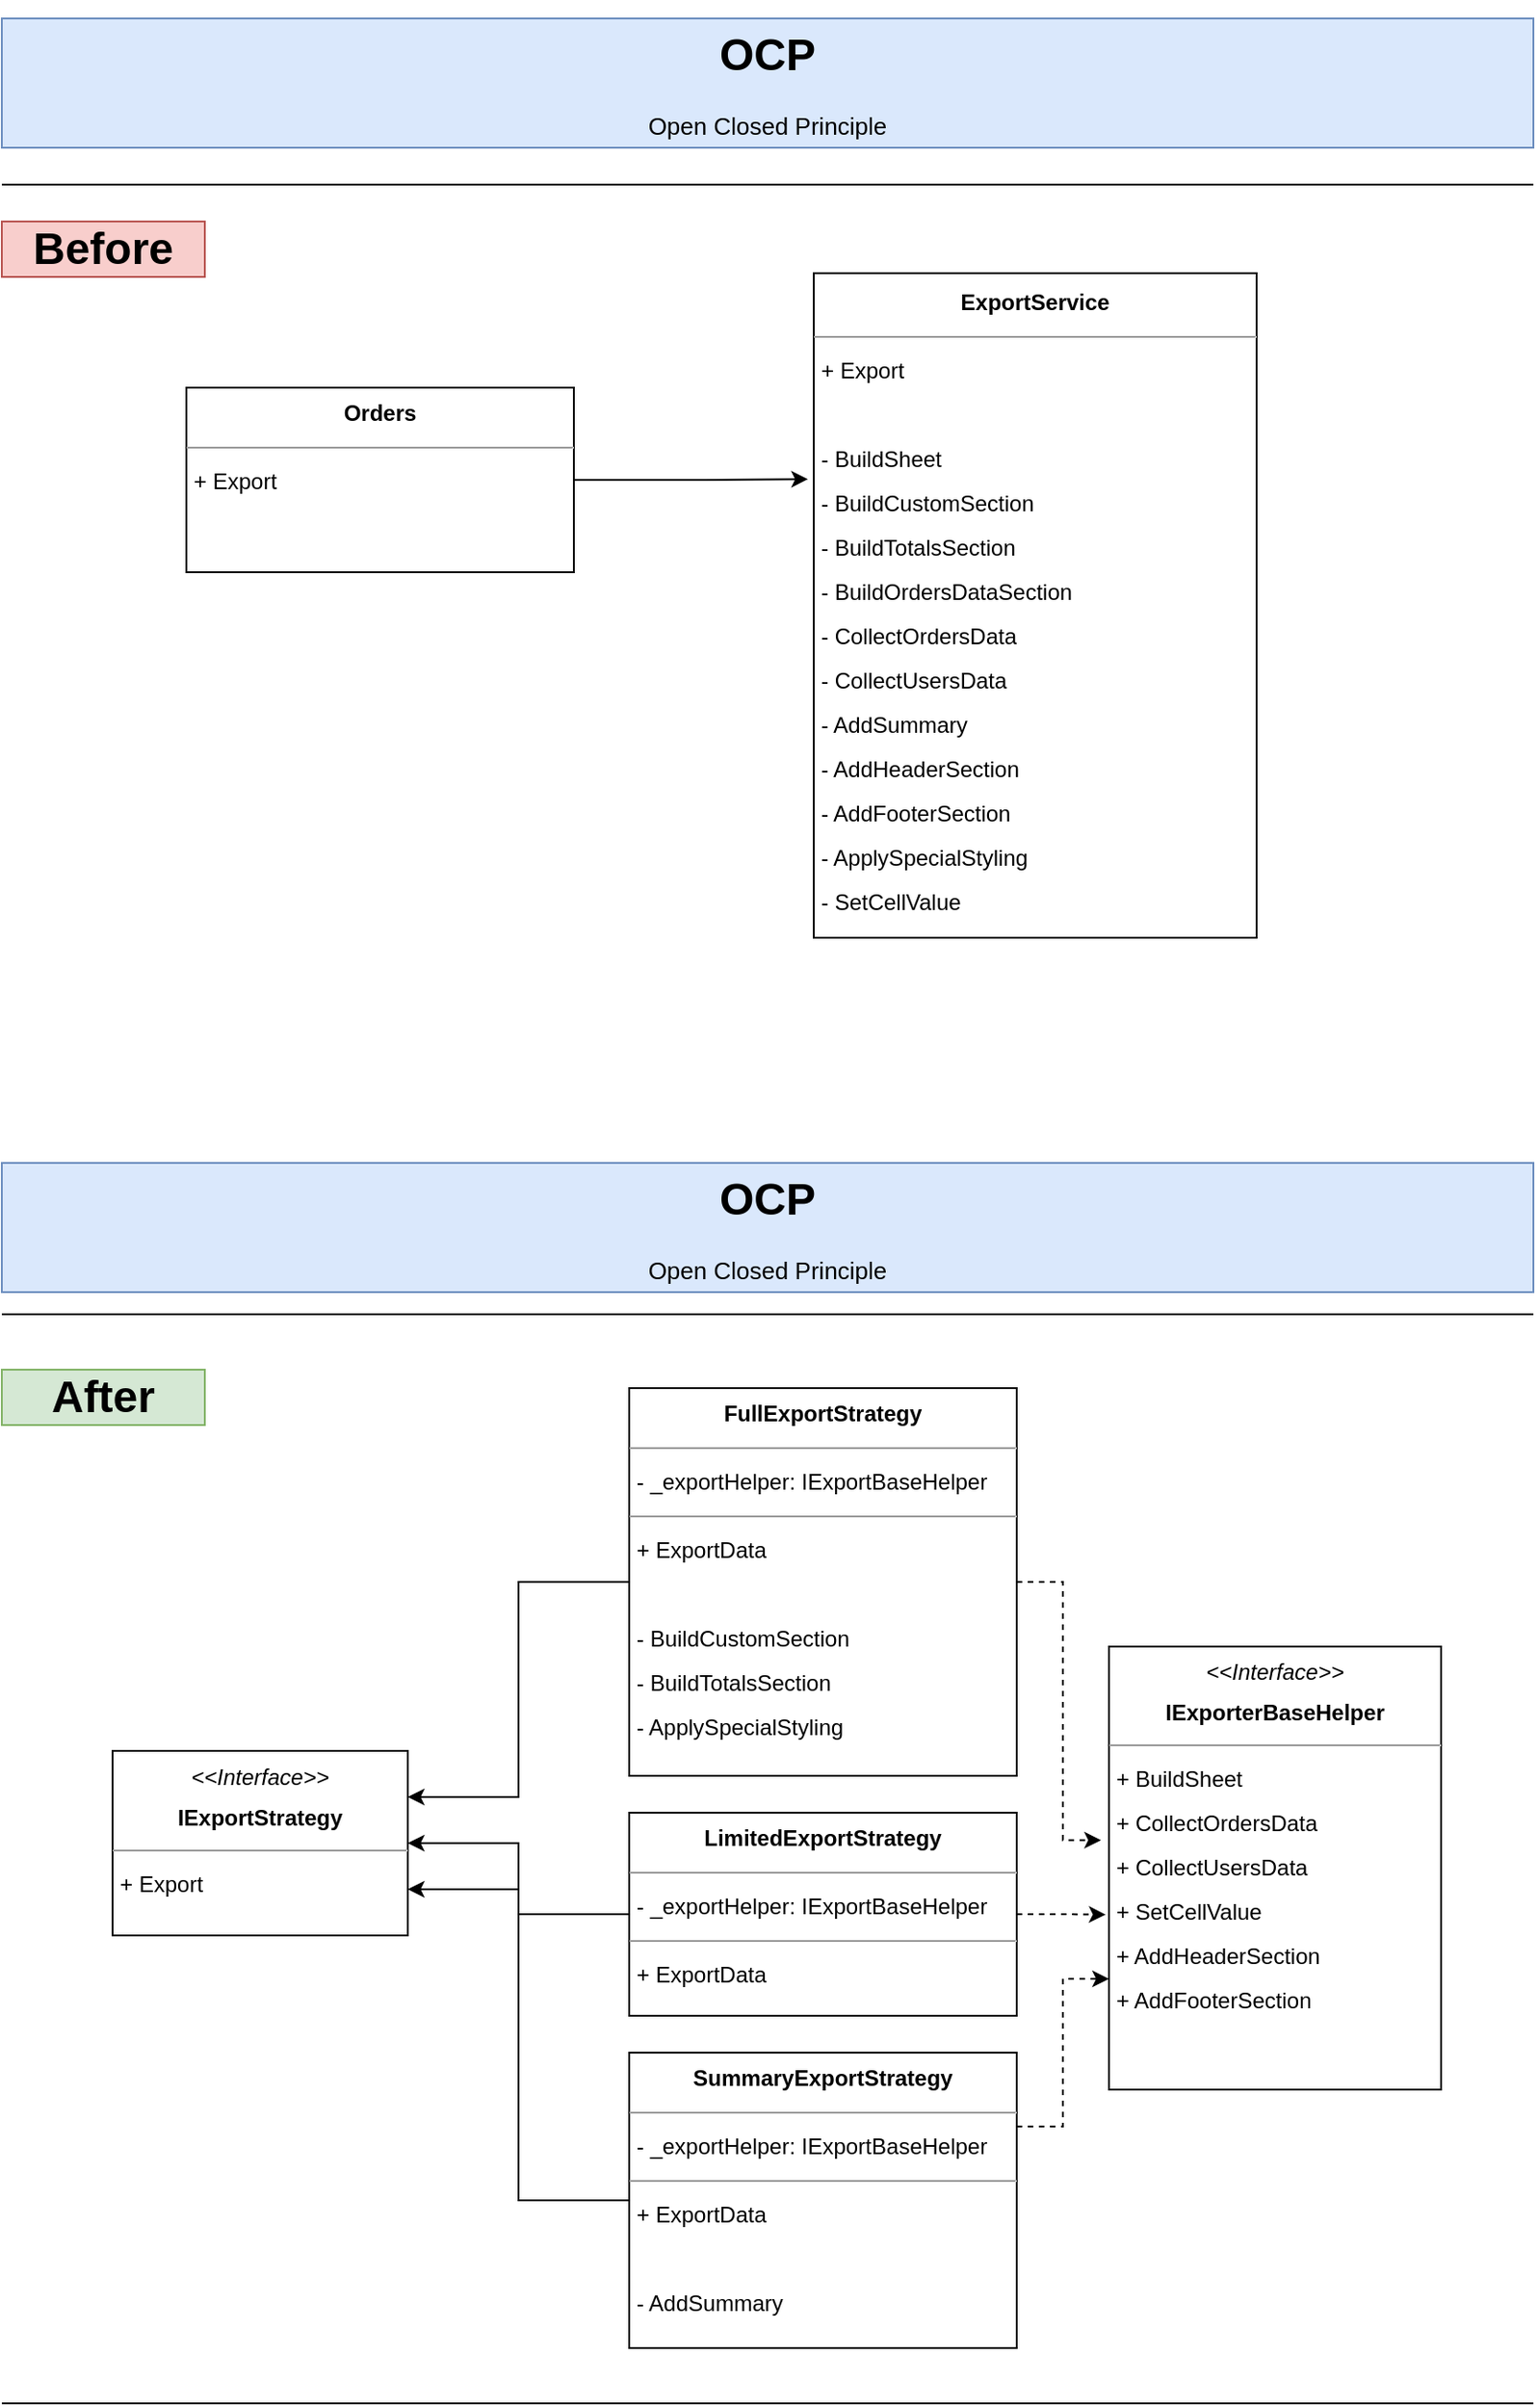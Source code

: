 <mxfile version="22.1.16" type="github">
  <diagram name="Page-1" id="q0cFI3X40P5cX_svibfn">
    <mxGraphModel dx="1050" dy="541" grid="1" gridSize="10" guides="1" tooltips="1" connect="1" arrows="1" fold="1" page="1" pageScale="1" pageWidth="850" pageHeight="1100" math="0" shadow="0">
      <root>
        <mxCell id="0" />
        <mxCell id="1" parent="0" />
        <mxCell id="8-RyCa22xY38dCZv3CVT-1" value="&lt;h1 style=&quot;&quot;&gt;OCP&lt;/h1&gt;&lt;p style=&quot;font-size: 13px;&quot;&gt;Open Closed Principle&lt;/p&gt;" style="text;html=1;strokeColor=#6c8ebf;fillColor=#dae8fc;spacing=5;spacingTop=-20;whiteSpace=wrap;overflow=hidden;rounded=0;align=center;" parent="1" vertex="1">
          <mxGeometry x="10" y="10" width="830" height="70" as="geometry" />
        </mxCell>
        <mxCell id="8-RyCa22xY38dCZv3CVT-2" value="&lt;h1&gt;Before&lt;/h1&gt;" style="text;html=1;strokeColor=#b85450;fillColor=#f8cecc;align=center;verticalAlign=middle;whiteSpace=wrap;rounded=0;" parent="1" vertex="1">
          <mxGeometry x="10" y="120" width="110" height="30" as="geometry" />
        </mxCell>
        <mxCell id="8-RyCa22xY38dCZv3CVT-3" value="&lt;h1&gt;After&lt;/h1&gt;" style="text;html=1;strokeColor=#82b366;fillColor=#d5e8d4;align=center;verticalAlign=middle;whiteSpace=wrap;rounded=0;" parent="1" vertex="1">
          <mxGeometry x="10" y="742" width="110" height="30" as="geometry" />
        </mxCell>
        <mxCell id="8-RyCa22xY38dCZv3CVT-5" value="&lt;p style=&quot;text-align: center; margin: 4px 0px 0px; line-height: 200%;&quot;&gt;&lt;b&gt;ExportService           &lt;/b&gt;&lt;br&gt;&lt;/p&gt;&lt;hr style=&quot;line-height: 200%;&quot; size=&quot;1&quot;&gt;&lt;p style=&quot;margin: 0px 0px 0px 4px; line-height: 200%;&quot;&gt;&lt;span style=&quot;background-color: initial;&quot;&gt;+ Export&lt;/span&gt;&lt;br&gt;&lt;/p&gt;&lt;p style=&quot;margin: 0px 0px 0px 4px; line-height: 200%;&quot;&gt;&lt;span style=&quot;background-color: initial;&quot;&gt;&lt;br&gt;&lt;/span&gt;&lt;/p&gt;&lt;p style=&quot;margin: 0px 0px 0px 4px; line-height: 200%;&quot;&gt;&lt;span style=&quot;background-color: initial;&quot;&gt;- BuildSheet&lt;/span&gt;&lt;/p&gt;&lt;p style=&quot;margin: 0px 0px 0px 4px; line-height: 200%;&quot;&gt;&lt;span style=&quot;background-color: initial;&quot;&gt;- BuildCustomSection&lt;/span&gt;&lt;/p&gt;&lt;p style=&quot;margin: 0px 0px 0px 4px; line-height: 200%;&quot;&gt;&lt;span style=&quot;background-color: initial;&quot;&gt;- BuildTotalsSection&lt;/span&gt;&lt;/p&gt;&lt;p style=&quot;margin: 0px 0px 0px 4px; line-height: 200%;&quot;&gt;&lt;span style=&quot;background-color: initial;&quot;&gt;- BuildOrdersDataSection&lt;/span&gt;&lt;/p&gt;&lt;p style=&quot;margin: 0px 0px 0px 4px; line-height: 200%;&quot;&gt;&lt;span style=&quot;background-color: initial;&quot;&gt;- CollectOrdersData&lt;/span&gt;&lt;/p&gt;&lt;p style=&quot;margin: 0px 0px 0px 4px; line-height: 200%;&quot;&gt;&lt;span style=&quot;background-color: initial;&quot;&gt;- CollectUsersData&lt;/span&gt;&lt;/p&gt;&lt;p style=&quot;margin: 0px 0px 0px 4px; line-height: 200%;&quot;&gt;&lt;span style=&quot;background-color: initial;&quot;&gt;- AddSummary&lt;/span&gt;&lt;/p&gt;&lt;p style=&quot;margin: 0px 0px 0px 4px; line-height: 200%;&quot;&gt;&lt;span style=&quot;background-color: initial;&quot;&gt;- AddHeaderSection&lt;/span&gt;&lt;/p&gt;&lt;p style=&quot;margin: 0px 0px 0px 4px; line-height: 200%;&quot;&gt;&lt;span style=&quot;background-color: initial;&quot;&gt;- AddFooterSection&lt;/span&gt;&lt;/p&gt;&lt;p style=&quot;margin: 0px 0px 0px 4px; line-height: 200%;&quot;&gt;&lt;span style=&quot;background-color: initial;&quot;&gt;- ApplySpecialStyling&lt;/span&gt;&lt;/p&gt;&lt;p style=&quot;margin: 0px 0px 0px 4px; line-height: 200%;&quot;&gt;&lt;span style=&quot;background-color: initial;&quot;&gt;- SetCellValue&lt;/span&gt;&lt;/p&gt;" style="verticalAlign=top;align=left;overflow=fill;fontSize=12;fontFamily=Helvetica;html=1;whiteSpace=wrap;" parent="1" vertex="1">
          <mxGeometry x="450" y="148" width="240" height="360" as="geometry" />
        </mxCell>
        <mxCell id="8-RyCa22xY38dCZv3CVT-6" value="&lt;p style=&quot;margin: 4px 0px 0px; text-align: center; line-height: 180%;&quot;&gt;&lt;b&gt;Orders&lt;/b&gt;&lt;br&gt;&lt;/p&gt;&lt;hr style=&quot;line-height: 180%;&quot; size=&quot;1&quot;&gt;&lt;p style=&quot;margin: 0px 0px 0px 4px; line-height: 180%;&quot;&gt;&lt;/p&gt;&lt;p style=&quot;border-color: var(--border-color); margin: 0px 0px 0px 4px; line-height: 24px;&quot;&gt;+ Export&lt;br&gt;&lt;/p&gt;" style="verticalAlign=top;align=left;overflow=fill;fontSize=12;fontFamily=Helvetica;html=1;whiteSpace=wrap;" parent="1" vertex="1">
          <mxGeometry x="110" y="210" width="210" height="100" as="geometry" />
        </mxCell>
        <mxCell id="8-RyCa22xY38dCZv3CVT-7" value="" style="endArrow=none;html=1;rounded=0;" parent="1" edge="1">
          <mxGeometry width="50" height="50" relative="1" as="geometry">
            <mxPoint x="10" y="712" as="sourcePoint" />
            <mxPoint x="840" y="712" as="targetPoint" />
          </mxGeometry>
        </mxCell>
        <mxCell id="8-RyCa22xY38dCZv3CVT-38" style="edgeStyle=orthogonalEdgeStyle;rounded=0;orthogonalLoop=1;jettySize=auto;html=1;entryX=1;entryY=0.5;entryDx=0;entryDy=0;" parent="1" source="8-RyCa22xY38dCZv3CVT-14" target="8-RyCa22xY38dCZv3CVT-27" edge="1">
          <mxGeometry relative="1" as="geometry">
            <mxPoint x="250" y="872" as="targetPoint" />
          </mxGeometry>
        </mxCell>
        <mxCell id="8-RyCa22xY38dCZv3CVT-14" value="&lt;p style=&quot;margin: 4px 0px 0px; text-align: center; line-height: 180%;&quot;&gt;&lt;b&gt;LimitedExportStrategy&lt;/b&gt;&lt;br&gt;&lt;/p&gt;&lt;hr style=&quot;line-height: 180%;&quot; size=&quot;1&quot;&gt;&lt;p style=&quot;margin: 0px 0px 0px 4px; line-height: 180%;&quot;&gt;&lt;/p&gt;&lt;p style=&quot;border-color: var(--border-color); margin: 0px 0px 0px 4px; line-height: 24px;&quot;&gt;- _exportHelper: IExportBaseHelper&lt;/p&gt;&lt;hr style=&quot;border-color: var(--border-color); line-height: 24px;&quot; size=&quot;1&quot;&gt;&lt;p style=&quot;border-color: var(--border-color); margin: 0px 0px 0px 4px; line-height: 24px;&quot;&gt;+ ExportData&amp;nbsp;&lt;/p&gt;&lt;p style=&quot;border-color: var(--border-color); margin: 0px 0px 0px 4px; line-height: 24px;&quot;&gt;&lt;br style=&quot;border-color: var(--border-color);&quot;&gt;&lt;/p&gt;&lt;p style=&quot;border-color: var(--border-color); margin: 0px 0px 0px 4px; line-height: 24px;&quot;&gt;&lt;br&gt;&lt;/p&gt;" style="verticalAlign=top;align=left;overflow=fill;fontSize=12;fontFamily=Helvetica;html=1;whiteSpace=wrap;" parent="1" vertex="1">
          <mxGeometry x="350" y="982" width="210" height="110" as="geometry" />
        </mxCell>
        <mxCell id="8-RyCa22xY38dCZv3CVT-27" value="&lt;p style=&quot;margin: 4px 0px 0px; text-align: center; line-height: 180%;&quot;&gt;&lt;i&gt;&amp;lt;&amp;lt;Interface&amp;gt;&amp;gt;&lt;/i&gt;&lt;br&gt;&lt;b&gt;IExportStrategy&lt;/b&gt;&lt;br&gt;&lt;/p&gt;&lt;hr style=&quot;line-height: 180%;&quot; size=&quot;1&quot;&gt;&lt;p style=&quot;margin: 0px 0px 0px 4px; line-height: 180%;&quot;&gt;&lt;/p&gt;&lt;p style=&quot;border-color: var(--border-color); margin: 0px 0px 0px 4px; line-height: 24px;&quot;&gt;&lt;span style=&quot;background-color: initial;&quot;&gt;+ Export&lt;/span&gt;&lt;br&gt;&lt;/p&gt;&lt;p style=&quot;border-color: var(--border-color); margin: 0px 0px 0px 4px; line-height: 24px;&quot;&gt;&lt;br&gt;&lt;/p&gt;" style="verticalAlign=top;align=left;overflow=fill;fontSize=12;fontFamily=Helvetica;html=1;whiteSpace=wrap;" parent="1" vertex="1">
          <mxGeometry x="70" y="948.5" width="160" height="100" as="geometry" />
        </mxCell>
        <mxCell id="8-RyCa22xY38dCZv3CVT-29" value="" style="endArrow=none;html=1;rounded=0;" parent="1" edge="1">
          <mxGeometry width="50" height="50" relative="1" as="geometry">
            <mxPoint x="10" y="1302" as="sourcePoint" />
            <mxPoint x="840" y="1302" as="targetPoint" />
          </mxGeometry>
        </mxCell>
        <mxCell id="8-RyCa22xY38dCZv3CVT-30" value="" style="endArrow=none;html=1;rounded=0;" parent="1" edge="1">
          <mxGeometry width="50" height="50" relative="1" as="geometry">
            <mxPoint x="10" y="100" as="sourcePoint" />
            <mxPoint x="840" y="100" as="targetPoint" />
          </mxGeometry>
        </mxCell>
        <mxCell id="8-RyCa22xY38dCZv3CVT-31" style="edgeStyle=orthogonalEdgeStyle;rounded=0;orthogonalLoop=1;jettySize=auto;html=1;entryX=-0.013;entryY=0.31;entryDx=0;entryDy=0;entryPerimeter=0;" parent="1" source="8-RyCa22xY38dCZv3CVT-6" target="8-RyCa22xY38dCZv3CVT-5" edge="1">
          <mxGeometry relative="1" as="geometry" />
        </mxCell>
        <mxCell id="8-RyCa22xY38dCZv3CVT-37" style="edgeStyle=orthogonalEdgeStyle;rounded=0;orthogonalLoop=1;jettySize=auto;html=1;entryX=1;entryY=0.25;entryDx=0;entryDy=0;" parent="1" source="8-RyCa22xY38dCZv3CVT-32" target="8-RyCa22xY38dCZv3CVT-27" edge="1">
          <mxGeometry relative="1" as="geometry" />
        </mxCell>
        <mxCell id="8-RyCa22xY38dCZv3CVT-32" value="&lt;p style=&quot;margin: 4px 0px 0px; text-align: center; line-height: 180%;&quot;&gt;&lt;b&gt;FullExportStrategy&lt;/b&gt;&lt;br&gt;&lt;/p&gt;&lt;hr style=&quot;line-height: 180%;&quot; size=&quot;1&quot;&gt;&lt;p style=&quot;margin: 0px 0px 0px 4px; line-height: 180%;&quot;&gt;&lt;/p&gt;&lt;p style=&quot;border-color: var(--border-color); margin: 0px 0px 0px 4px; line-height: 24px;&quot;&gt;- _exportHelper: IExportBaseHelper&lt;/p&gt;&lt;hr style=&quot;border-color: var(--border-color); line-height: 24px;&quot; size=&quot;1&quot;&gt;&lt;p style=&quot;border-color: var(--border-color); margin: 0px 0px 0px 4px; line-height: 24px;&quot;&gt;+ ExportData&amp;nbsp;&lt;/p&gt;&lt;p style=&quot;border-color: var(--border-color); margin: 0px 0px 0px 4px; line-height: 24px;&quot;&gt;&lt;br&gt;&lt;/p&gt;&lt;p style=&quot;border-color: var(--border-color); margin: 0px 0px 0px 4px; line-height: 24px;&quot;&gt;&lt;span style=&quot;background-color: initial;&quot;&gt;- BuildCustomSection&lt;/span&gt;&lt;/p&gt;&lt;p style=&quot;border-color: var(--border-color); margin: 0px 0px 0px 4px; line-height: 24px;&quot;&gt;&lt;span style=&quot;background-color: initial;&quot;&gt;- BuildTotalsSection&lt;/span&gt;&lt;/p&gt;&lt;p style=&quot;border-color: var(--border-color); margin: 0px 0px 0px 4px; line-height: 24px;&quot;&gt;- ApplySpecialStyling&lt;/p&gt;" style="verticalAlign=top;align=left;overflow=fill;fontSize=12;fontFamily=Helvetica;html=1;whiteSpace=wrap;" parent="1" vertex="1">
          <mxGeometry x="350" y="752" width="210" height="210" as="geometry" />
        </mxCell>
        <mxCell id="8-RyCa22xY38dCZv3CVT-39" style="edgeStyle=orthogonalEdgeStyle;rounded=0;orthogonalLoop=1;jettySize=auto;html=1;exitX=0;exitY=0.5;exitDx=0;exitDy=0;entryX=1;entryY=0.75;entryDx=0;entryDy=0;" parent="1" source="8-RyCa22xY38dCZv3CVT-33" target="8-RyCa22xY38dCZv3CVT-27" edge="1">
          <mxGeometry relative="1" as="geometry" />
        </mxCell>
        <mxCell id="8-RyCa22xY38dCZv3CVT-43" style="edgeStyle=orthogonalEdgeStyle;rounded=0;orthogonalLoop=1;jettySize=auto;html=1;exitX=1;exitY=0.25;exitDx=0;exitDy=0;entryX=0;entryY=0.75;entryDx=0;entryDy=0;dashed=1;" parent="1" source="8-RyCa22xY38dCZv3CVT-33" target="8-RyCa22xY38dCZv3CVT-40" edge="1">
          <mxGeometry relative="1" as="geometry" />
        </mxCell>
        <mxCell id="8-RyCa22xY38dCZv3CVT-33" value="&lt;p style=&quot;margin: 4px 0px 0px; text-align: center; line-height: 180%;&quot;&gt;&lt;b&gt;SummaryExportStrategy&lt;/b&gt;&lt;br&gt;&lt;/p&gt;&lt;hr style=&quot;line-height: 180%;&quot; size=&quot;1&quot;&gt;&lt;p style=&quot;margin: 0px 0px 0px 4px; line-height: 180%;&quot;&gt;&lt;/p&gt;&lt;p style=&quot;border-color: var(--border-color); margin: 0px 0px 0px 4px; line-height: 24px;&quot;&gt;- _exportHelper: IExportBaseHelper&lt;/p&gt;&lt;hr style=&quot;border-color: var(--border-color); line-height: 24px;&quot; size=&quot;1&quot;&gt;&lt;p style=&quot;border-color: var(--border-color); margin: 0px 0px 0px 4px; line-height: 24px;&quot;&gt;+ ExportData&amp;nbsp;&lt;/p&gt;&lt;p style=&quot;border-color: var(--border-color); margin: 0px 0px 0px 4px; line-height: 24px;&quot;&gt;&lt;br&gt;&lt;/p&gt;&lt;p style=&quot;border-color: var(--border-color); margin: 0px 0px 0px 4px; line-height: 24px;&quot;&gt;- AddSummary&lt;/p&gt;" style="verticalAlign=top;align=left;overflow=fill;fontSize=12;fontFamily=Helvetica;html=1;whiteSpace=wrap;" parent="1" vertex="1">
          <mxGeometry x="350" y="1112" width="210" height="160" as="geometry" />
        </mxCell>
        <mxCell id="8-RyCa22xY38dCZv3CVT-40" value="&lt;p style=&quot;margin: 4px 0px 0px; text-align: center; line-height: 180%;&quot;&gt;&lt;i&gt;&amp;lt;&amp;lt;Interface&amp;gt;&amp;gt;&lt;/i&gt;&lt;br&gt;&lt;b&gt;IExporterBaseHelper&lt;/b&gt;&lt;br&gt;&lt;/p&gt;&lt;hr style=&quot;line-height: 180%;&quot; size=&quot;1&quot;&gt;&lt;p style=&quot;margin: 0px 0px 0px 4px; line-height: 180%;&quot;&gt;&lt;/p&gt;&lt;p style=&quot;border-color: var(--border-color); margin: 0px 0px 0px 4px; line-height: 24px;&quot;&gt;&lt;span style=&quot;background-color: initial;&quot;&gt;+ BuildSheet&lt;/span&gt;&lt;/p&gt;&lt;p style=&quot;border-color: var(--border-color); margin: 0px 0px 0px 4px; line-height: 24px;&quot;&gt;+ CollectOrdersData&lt;/p&gt;&lt;p style=&quot;border-color: var(--border-color); margin: 0px 0px 0px 4px; line-height: 24px;&quot;&gt;&lt;span style=&quot;border-color: var(--border-color); background-color: initial;&quot;&gt;+ CollectUsersData&lt;/span&gt;&lt;/p&gt;&lt;p style=&quot;border-color: var(--border-color); margin: 0px 0px 0px 4px; line-height: 24px;&quot;&gt;+ SetCellValue&lt;/p&gt;&lt;p style=&quot;border-color: var(--border-color); margin: 0px 0px 0px 4px; line-height: 24px;&quot;&gt;+ AddHeaderSection&lt;/p&gt;&lt;p style=&quot;border-color: var(--border-color); margin: 0px 0px 0px 4px; line-height: 24px;&quot;&gt;+ AddFooterSection&lt;/p&gt;" style="verticalAlign=top;align=left;overflow=fill;fontSize=12;fontFamily=Helvetica;html=1;whiteSpace=wrap;" parent="1" vertex="1">
          <mxGeometry x="610" y="892" width="180" height="240" as="geometry" />
        </mxCell>
        <mxCell id="8-RyCa22xY38dCZv3CVT-41" style="edgeStyle=orthogonalEdgeStyle;rounded=0;orthogonalLoop=1;jettySize=auto;html=1;exitX=1;exitY=0.5;exitDx=0;exitDy=0;entryX=-0.024;entryY=0.437;entryDx=0;entryDy=0;entryPerimeter=0;dashed=1;" parent="1" source="8-RyCa22xY38dCZv3CVT-32" target="8-RyCa22xY38dCZv3CVT-40" edge="1">
          <mxGeometry relative="1" as="geometry" />
        </mxCell>
        <mxCell id="8-RyCa22xY38dCZv3CVT-42" style="edgeStyle=orthogonalEdgeStyle;rounded=0;orthogonalLoop=1;jettySize=auto;html=1;exitX=1;exitY=0.5;exitDx=0;exitDy=0;entryX=-0.01;entryY=0.605;entryDx=0;entryDy=0;entryPerimeter=0;dashed=1;" parent="1" source="8-RyCa22xY38dCZv3CVT-14" target="8-RyCa22xY38dCZv3CVT-40" edge="1">
          <mxGeometry relative="1" as="geometry" />
        </mxCell>
        <mxCell id="nqYiFTc04Yu14vajn4B6-1" value="&lt;h1 style=&quot;&quot;&gt;OCP&lt;/h1&gt;&lt;p style=&quot;font-size: 13px;&quot;&gt;Open Closed Principle&lt;/p&gt;" style="text;html=1;strokeColor=#6c8ebf;fillColor=#dae8fc;spacing=5;spacingTop=-20;whiteSpace=wrap;overflow=hidden;rounded=0;align=center;" vertex="1" parent="1">
          <mxGeometry x="10" y="630" width="830" height="70" as="geometry" />
        </mxCell>
      </root>
    </mxGraphModel>
  </diagram>
</mxfile>
